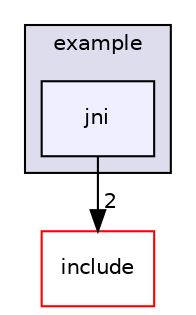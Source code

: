digraph "C:/Dev/Nigredo/Nigredo/vendor/spdlog/example/jni" {
  compound=true
  node [ fontsize="10", fontname="Helvetica"];
  edge [ labelfontsize="10", labelfontname="Helvetica"];
  subgraph clusterdir_0acca95a40c253d56c9fd0c2622efd42 {
    graph [ bgcolor="#ddddee", pencolor="black", label="example" fontname="Helvetica", fontsize="10", URL="dir_0acca95a40c253d56c9fd0c2622efd42.html"]
  dir_b3e30885afe182925f263522be72913e [shape=box, label="jni", style="filled", fillcolor="#eeeeff", pencolor="black", URL="dir_b3e30885afe182925f263522be72913e.html"];
  }
  dir_7fcfb1c3adf7720378f7a2e986e94e30 [shape=box label="include" fillcolor="white" style="filled" color="red" URL="dir_7fcfb1c3adf7720378f7a2e986e94e30.html"];
  dir_b3e30885afe182925f263522be72913e->dir_7fcfb1c3adf7720378f7a2e986e94e30 [headlabel="2", labeldistance=1.5 headhref="dir_000017_000009.html"];
}
